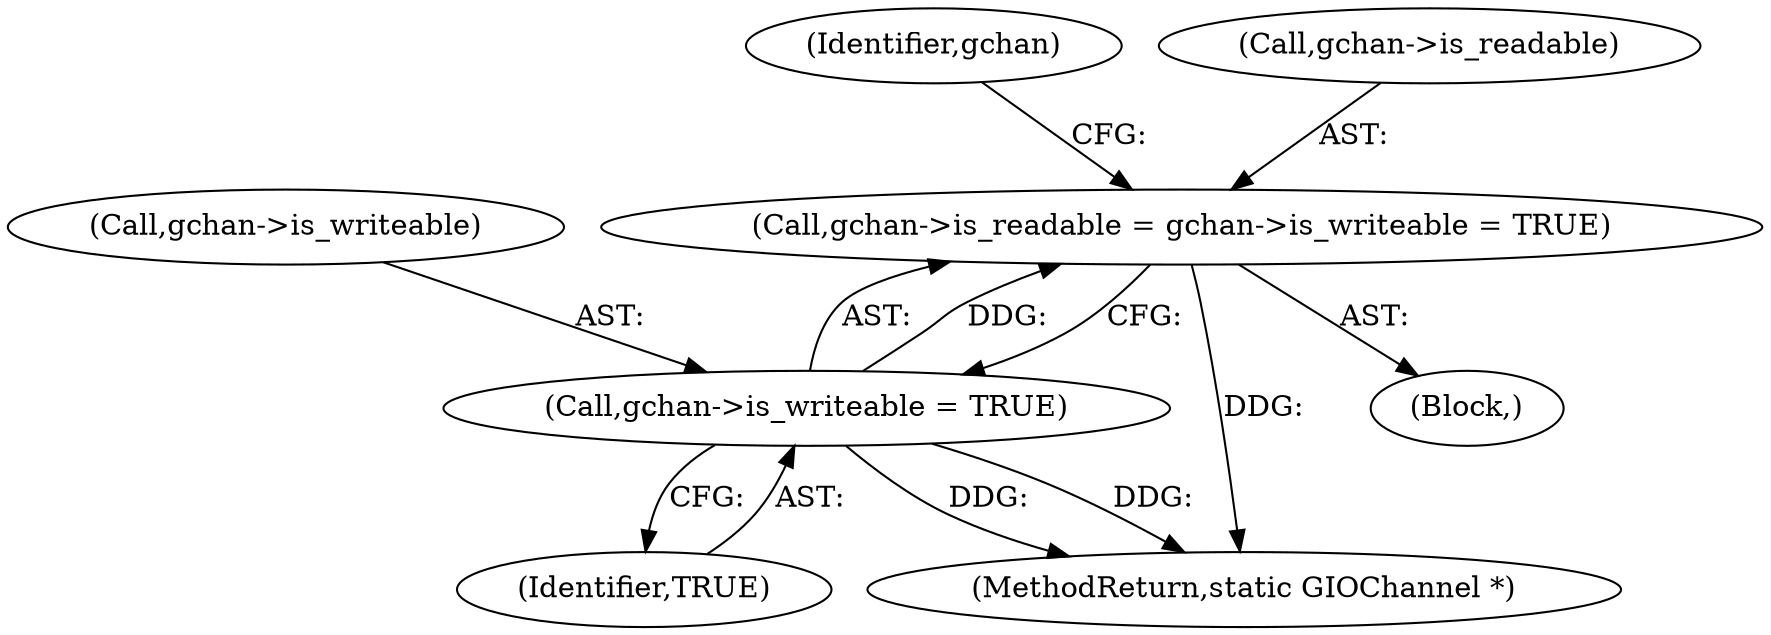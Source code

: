digraph "0_irssi-proxy_85bbc05b21678e80423815d2ef1dfe26208491ab@API" {
"1000378" [label="(Call,gchan->is_readable = gchan->is_writeable = TRUE)"];
"1000382" [label="(Call,gchan->is_writeable = TRUE)"];
"1000389" [label="(Identifier,gchan)"];
"1000379" [label="(Call,gchan->is_readable)"];
"1000394" [label="(MethodReturn,static GIOChannel *)"];
"1000382" [label="(Call,gchan->is_writeable = TRUE)"];
"1000378" [label="(Call,gchan->is_readable = gchan->is_writeable = TRUE)"];
"1000108" [label="(Block,)"];
"1000386" [label="(Identifier,TRUE)"];
"1000383" [label="(Call,gchan->is_writeable)"];
"1000378" -> "1000108"  [label="AST: "];
"1000378" -> "1000382"  [label="CFG: "];
"1000379" -> "1000378"  [label="AST: "];
"1000382" -> "1000378"  [label="AST: "];
"1000389" -> "1000378"  [label="CFG: "];
"1000378" -> "1000394"  [label="DDG: "];
"1000382" -> "1000378"  [label="DDG: "];
"1000382" -> "1000386"  [label="CFG: "];
"1000383" -> "1000382"  [label="AST: "];
"1000386" -> "1000382"  [label="AST: "];
"1000382" -> "1000394"  [label="DDG: "];
"1000382" -> "1000394"  [label="DDG: "];
}
